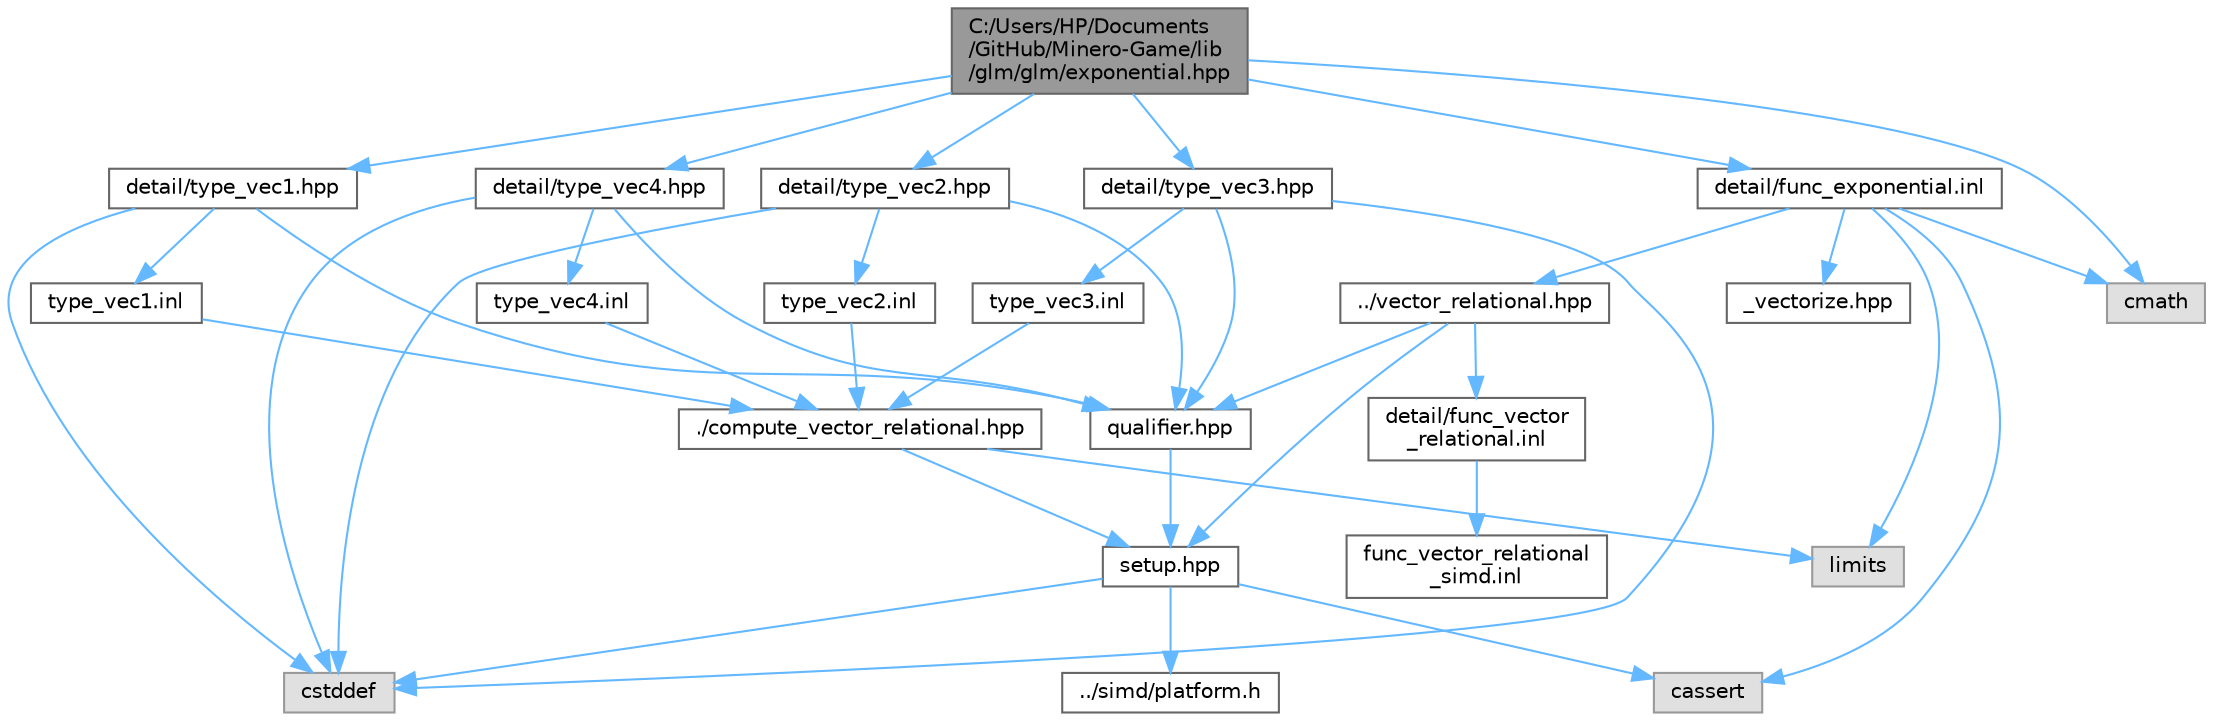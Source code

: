 digraph "C:/Users/HP/Documents/GitHub/Minero-Game/lib/glm/glm/exponential.hpp"
{
 // LATEX_PDF_SIZE
  bgcolor="transparent";
  edge [fontname=Helvetica,fontsize=10,labelfontname=Helvetica,labelfontsize=10];
  node [fontname=Helvetica,fontsize=10,shape=box,height=0.2,width=0.4];
  Node1 [id="Node000001",label="C:/Users/HP/Documents\l/GitHub/Minero-Game/lib\l/glm/glm/exponential.hpp",height=0.2,width=0.4,color="gray40", fillcolor="grey60", style="filled", fontcolor="black",tooltip=" "];
  Node1 -> Node2 [id="edge1_Node000001_Node000002",color="steelblue1",style="solid",tooltip=" "];
  Node2 [id="Node000002",label="detail/type_vec1.hpp",height=0.2,width=0.4,color="grey40", fillcolor="white", style="filled",URL="$lib_2glm_2glm_2detail_2type__vec1_8hpp.html",tooltip=" "];
  Node2 -> Node3 [id="edge2_Node000002_Node000003",color="steelblue1",style="solid",tooltip=" "];
  Node3 [id="Node000003",label="qualifier.hpp",height=0.2,width=0.4,color="grey40", fillcolor="white", style="filled",URL="$lib_2glm_2glm_2detail_2qualifier_8hpp.html",tooltip=" "];
  Node3 -> Node4 [id="edge3_Node000003_Node000004",color="steelblue1",style="solid",tooltip=" "];
  Node4 [id="Node000004",label="setup.hpp",height=0.2,width=0.4,color="grey40", fillcolor="white", style="filled",URL="$lib_2glm_2glm_2detail_2setup_8hpp.html",tooltip=" "];
  Node4 -> Node5 [id="edge4_Node000004_Node000005",color="steelblue1",style="solid",tooltip=" "];
  Node5 [id="Node000005",label="cassert",height=0.2,width=0.4,color="grey60", fillcolor="#E0E0E0", style="filled",tooltip=" "];
  Node4 -> Node6 [id="edge5_Node000004_Node000006",color="steelblue1",style="solid",tooltip=" "];
  Node6 [id="Node000006",label="cstddef",height=0.2,width=0.4,color="grey60", fillcolor="#E0E0E0", style="filled",tooltip=" "];
  Node4 -> Node7 [id="edge6_Node000004_Node000007",color="steelblue1",style="solid",tooltip=" "];
  Node7 [id="Node000007",label="../simd/platform.h",height=0.2,width=0.4,color="grey40", fillcolor="white", style="filled",URL="$lib_2glm_2glm_2simd_2platform_8h.html",tooltip=" "];
  Node2 -> Node6 [id="edge7_Node000002_Node000006",color="steelblue1",style="solid",tooltip=" "];
  Node2 -> Node8 [id="edge8_Node000002_Node000008",color="steelblue1",style="solid",tooltip=" "];
  Node8 [id="Node000008",label="type_vec1.inl",height=0.2,width=0.4,color="grey40", fillcolor="white", style="filled",URL="$lib_2glm_2glm_2detail_2type__vec1_8inl.html",tooltip=" "];
  Node8 -> Node9 [id="edge9_Node000008_Node000009",color="steelblue1",style="solid",tooltip=" "];
  Node9 [id="Node000009",label="./compute_vector_relational.hpp",height=0.2,width=0.4,color="grey40", fillcolor="white", style="filled",URL="$lib_2glm_2glm_2detail_2compute__vector__relational_8hpp.html",tooltip=" "];
  Node9 -> Node4 [id="edge10_Node000009_Node000004",color="steelblue1",style="solid",tooltip=" "];
  Node9 -> Node10 [id="edge11_Node000009_Node000010",color="steelblue1",style="solid",tooltip=" "];
  Node10 [id="Node000010",label="limits",height=0.2,width=0.4,color="grey60", fillcolor="#E0E0E0", style="filled",tooltip=" "];
  Node1 -> Node11 [id="edge12_Node000001_Node000011",color="steelblue1",style="solid",tooltip=" "];
  Node11 [id="Node000011",label="detail/type_vec2.hpp",height=0.2,width=0.4,color="grey40", fillcolor="white", style="filled",URL="$lib_2glm_2glm_2detail_2type__vec2_8hpp.html",tooltip=" "];
  Node11 -> Node3 [id="edge13_Node000011_Node000003",color="steelblue1",style="solid",tooltip=" "];
  Node11 -> Node6 [id="edge14_Node000011_Node000006",color="steelblue1",style="solid",tooltip=" "];
  Node11 -> Node12 [id="edge15_Node000011_Node000012",color="steelblue1",style="solid",tooltip=" "];
  Node12 [id="Node000012",label="type_vec2.inl",height=0.2,width=0.4,color="grey40", fillcolor="white", style="filled",URL="$lib_2glm_2glm_2detail_2type__vec2_8inl.html",tooltip=" "];
  Node12 -> Node9 [id="edge16_Node000012_Node000009",color="steelblue1",style="solid",tooltip=" "];
  Node1 -> Node13 [id="edge17_Node000001_Node000013",color="steelblue1",style="solid",tooltip=" "];
  Node13 [id="Node000013",label="detail/type_vec3.hpp",height=0.2,width=0.4,color="grey40", fillcolor="white", style="filled",URL="$lib_2glm_2glm_2detail_2type__vec3_8hpp.html",tooltip=" "];
  Node13 -> Node3 [id="edge18_Node000013_Node000003",color="steelblue1",style="solid",tooltip=" "];
  Node13 -> Node6 [id="edge19_Node000013_Node000006",color="steelblue1",style="solid",tooltip=" "];
  Node13 -> Node14 [id="edge20_Node000013_Node000014",color="steelblue1",style="solid",tooltip=" "];
  Node14 [id="Node000014",label="type_vec3.inl",height=0.2,width=0.4,color="grey40", fillcolor="white", style="filled",URL="$lib_2glm_2glm_2detail_2type__vec3_8inl.html",tooltip=" "];
  Node14 -> Node9 [id="edge21_Node000014_Node000009",color="steelblue1",style="solid",tooltip=" "];
  Node1 -> Node15 [id="edge22_Node000001_Node000015",color="steelblue1",style="solid",tooltip=" "];
  Node15 [id="Node000015",label="detail/type_vec4.hpp",height=0.2,width=0.4,color="grey40", fillcolor="white", style="filled",URL="$lib_2glm_2glm_2detail_2type__vec4_8hpp.html",tooltip=" "];
  Node15 -> Node3 [id="edge23_Node000015_Node000003",color="steelblue1",style="solid",tooltip=" "];
  Node15 -> Node6 [id="edge24_Node000015_Node000006",color="steelblue1",style="solid",tooltip=" "];
  Node15 -> Node16 [id="edge25_Node000015_Node000016",color="steelblue1",style="solid",tooltip=" "];
  Node16 [id="Node000016",label="type_vec4.inl",height=0.2,width=0.4,color="grey40", fillcolor="white", style="filled",URL="$lib_2glm_2glm_2detail_2type__vec4_8inl.html",tooltip=" "];
  Node16 -> Node9 [id="edge26_Node000016_Node000009",color="steelblue1",style="solid",tooltip=" "];
  Node1 -> Node17 [id="edge27_Node000001_Node000017",color="steelblue1",style="solid",tooltip=" "];
  Node17 [id="Node000017",label="cmath",height=0.2,width=0.4,color="grey60", fillcolor="#E0E0E0", style="filled",tooltip=" "];
  Node1 -> Node18 [id="edge28_Node000001_Node000018",color="steelblue1",style="solid",tooltip=" "];
  Node18 [id="Node000018",label="detail/func_exponential.inl",height=0.2,width=0.4,color="grey40", fillcolor="white", style="filled",URL="$lib_2glm_2glm_2detail_2func__exponential_8inl.html",tooltip=" "];
  Node18 -> Node19 [id="edge29_Node000018_Node000019",color="steelblue1",style="solid",tooltip=" "];
  Node19 [id="Node000019",label="../vector_relational.hpp",height=0.2,width=0.4,color="grey40", fillcolor="white", style="filled",URL="$lib_2glm_2glm_2vector__relational_8hpp.html",tooltip=" "];
  Node19 -> Node3 [id="edge30_Node000019_Node000003",color="steelblue1",style="solid",tooltip=" "];
  Node19 -> Node4 [id="edge31_Node000019_Node000004",color="steelblue1",style="solid",tooltip=" "];
  Node19 -> Node20 [id="edge32_Node000019_Node000020",color="steelblue1",style="solid",tooltip=" "];
  Node20 [id="Node000020",label="detail/func_vector\l_relational.inl",height=0.2,width=0.4,color="grey40", fillcolor="white", style="filled",URL="$lib_2glm_2glm_2detail_2func__vector__relational_8inl.html",tooltip=" "];
  Node20 -> Node21 [id="edge33_Node000020_Node000021",color="steelblue1",style="solid",tooltip=" "];
  Node21 [id="Node000021",label="func_vector_relational\l_simd.inl",height=0.2,width=0.4,color="grey40", fillcolor="white", style="filled",URL="$lib_2glm_2glm_2detail_2func__vector__relational__simd_8inl.html",tooltip=" "];
  Node18 -> Node22 [id="edge34_Node000018_Node000022",color="steelblue1",style="solid",tooltip=" "];
  Node22 [id="Node000022",label="_vectorize.hpp",height=0.2,width=0.4,color="grey40", fillcolor="white", style="filled",URL="$lib_2glm_2glm_2detail_2__vectorize_8hpp.html",tooltip=" "];
  Node18 -> Node10 [id="edge35_Node000018_Node000010",color="steelblue1",style="solid",tooltip=" "];
  Node18 -> Node17 [id="edge36_Node000018_Node000017",color="steelblue1",style="solid",tooltip=" "];
  Node18 -> Node5 [id="edge37_Node000018_Node000005",color="steelblue1",style="solid",tooltip=" "];
}
